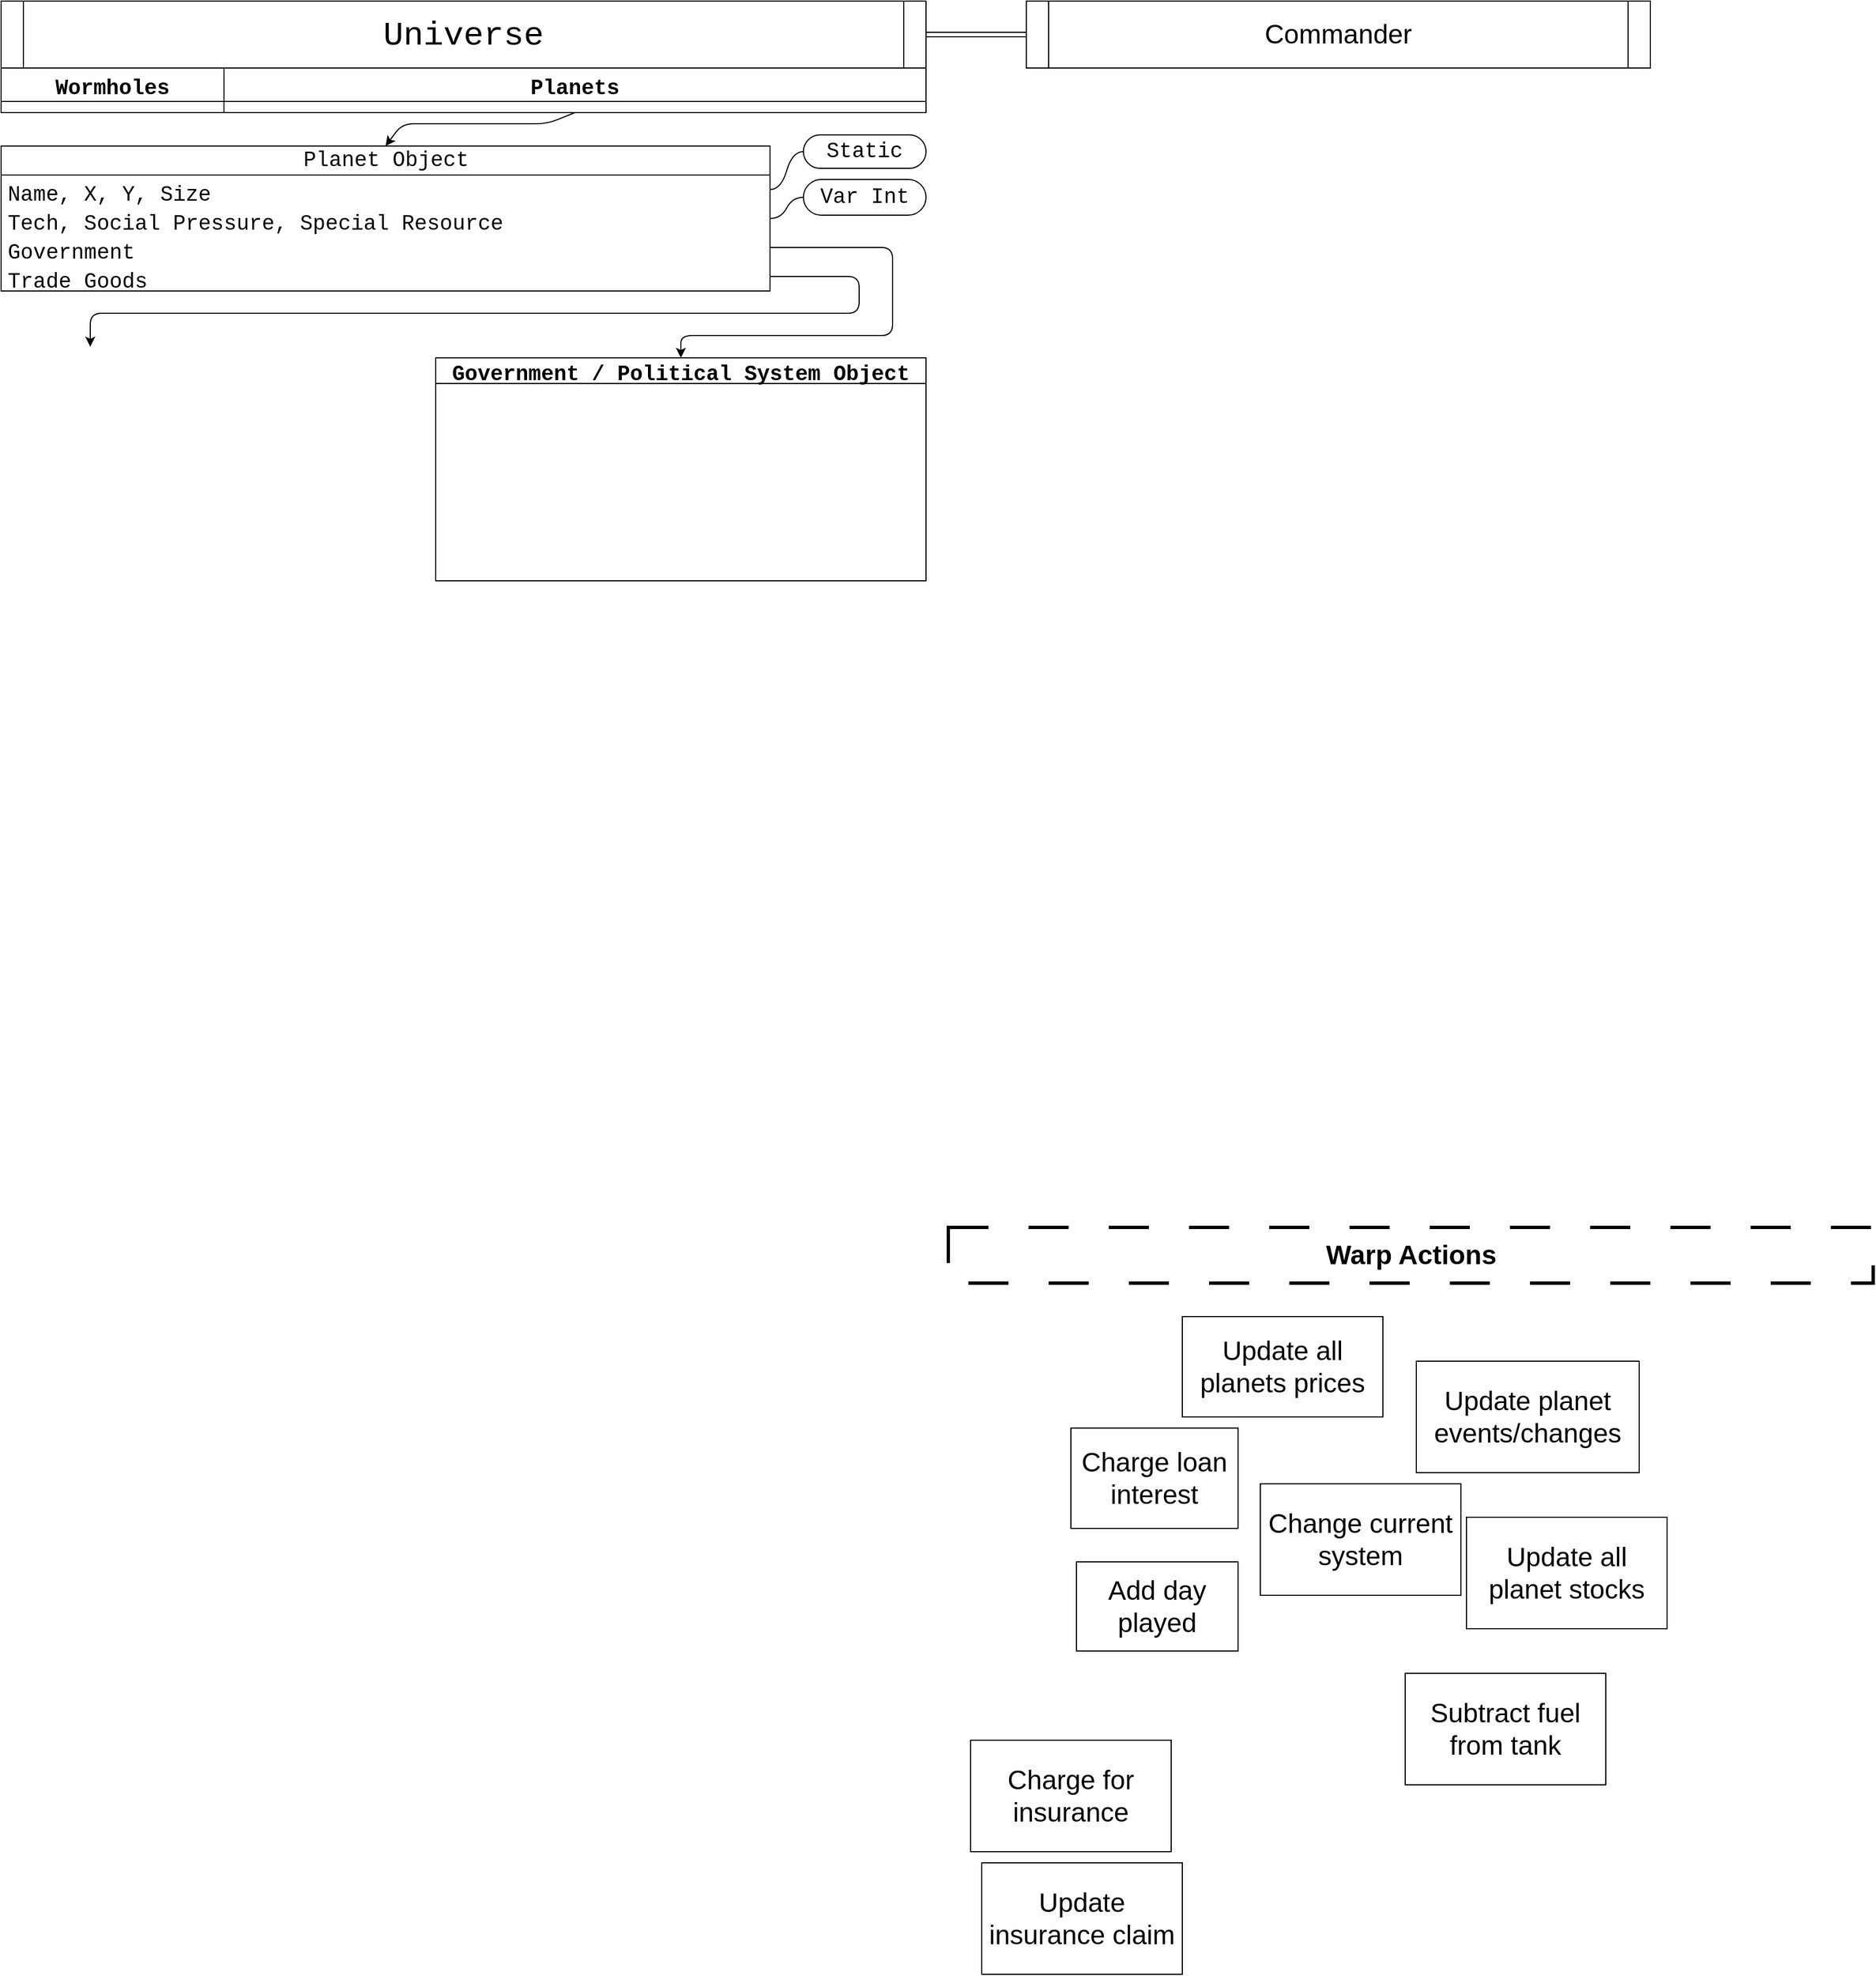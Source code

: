 <mxfile>
    <diagram id="MHgG_1ywKcmWRNOXNOMy" name="Game Logic Heirarchy">
        <mxGraphModel dx="866" dy="618" grid="1" gridSize="10" guides="1" tooltips="1" connect="1" arrows="1" fold="1" page="1" pageScale="1" pageWidth="850" pageHeight="1100" math="0" shadow="0">
            <root>
                <mxCell id="0"/>
                <mxCell id="1" parent="0"/>
                <mxCell id="22" value="" style="edgeStyle=none;html=1;shape=link;entryX=0;entryY=0.5;entryDx=0;entryDy=0;" parent="1" target="23" edge="1">
                    <mxGeometry relative="1" as="geometry">
                        <mxPoint x="830" y="40" as="sourcePoint"/>
                        <mxPoint x="1170" y="40" as="targetPoint"/>
                    </mxGeometry>
                </mxCell>
                <mxCell id="2" value="Universe" style="shape=process;whiteSpace=wrap;html=1;backgroundOutline=1;size=0.024;fontSize=30;fontFamily=Courier New;" parent="1" vertex="1">
                    <mxGeometry x="10" y="10" width="830" height="60" as="geometry"/>
                </mxCell>
                <mxCell id="3" value="Wormholes" style="swimlane;fontFamily=Courier New;fontSize=19;startSize=30;" parent="1" vertex="1">
                    <mxGeometry x="10" y="70" width="200" height="40" as="geometry"/>
                </mxCell>
                <mxCell id="17" style="edgeStyle=none;html=1;exitX=0.5;exitY=1;exitDx=0;exitDy=0;fontFamily=Courier New;fontSize=19;entryX=0.5;entryY=0;entryDx=0;entryDy=0;" parent="1" source="8" target="9" edge="1">
                    <mxGeometry relative="1" as="geometry">
                        <mxPoint x="520" y="130" as="targetPoint"/>
                        <Array as="points">
                            <mxPoint x="500" y="120"/>
                            <mxPoint x="370" y="120"/>
                        </Array>
                    </mxGeometry>
                </mxCell>
                <mxCell id="8" value="Planets" style="swimlane;fontFamily=Courier New;fontSize=19;startSize=30;" parent="1" vertex="1">
                    <mxGeometry x="210" y="70" width="630" height="40" as="geometry"/>
                </mxCell>
                <mxCell id="9" value="Planet Object" style="swimlane;fontStyle=0;childLayout=stackLayout;horizontal=1;startSize=26;fillColor=none;horizontalStack=0;resizeParent=1;resizeParentMax=0;resizeLast=0;collapsible=1;marginBottom=0;html=1;fontFamily=Courier New;fontSize=19;" parent="1" vertex="1">
                    <mxGeometry x="10" y="140" width="690" height="130" as="geometry"/>
                </mxCell>
                <mxCell id="10" value="Name, X, Y, Size" style="text;strokeColor=none;fillColor=none;align=left;verticalAlign=top;spacingLeft=4;spacingRight=4;overflow=hidden;rotatable=0;points=[[0,0.5],[1,0.5]];portConstraint=eastwest;whiteSpace=wrap;html=1;fontFamily=Courier New;fontSize=19;" parent="9" vertex="1">
                    <mxGeometry y="26" width="690" height="26" as="geometry"/>
                </mxCell>
                <mxCell id="11" value="Tech, Social Pressure, Special Resource" style="text;strokeColor=none;fillColor=none;align=left;verticalAlign=top;spacingLeft=4;spacingRight=4;overflow=hidden;rotatable=0;points=[[0,0.5],[1,0.5]];portConstraint=eastwest;whiteSpace=wrap;html=1;fontFamily=Courier New;fontSize=19;" parent="9" vertex="1">
                    <mxGeometry y="52" width="690" height="26" as="geometry"/>
                </mxCell>
                <mxCell id="12" value="Government" style="text;strokeColor=none;fillColor=none;align=left;verticalAlign=top;spacingLeft=4;spacingRight=4;overflow=hidden;rotatable=0;points=[[0,0.5],[1,0.5]];portConstraint=eastwest;whiteSpace=wrap;html=1;fontFamily=Courier New;fontSize=19;" parent="9" vertex="1">
                    <mxGeometry y="78" width="690" height="26" as="geometry"/>
                </mxCell>
                <mxCell id="20" value="Trade Goods" style="text;strokeColor=none;fillColor=none;align=left;verticalAlign=top;spacingLeft=4;spacingRight=4;overflow=hidden;rotatable=0;points=[[0,0.5],[1,0.5]];portConstraint=eastwest;whiteSpace=wrap;html=1;fontFamily=Courier New;fontSize=19;" parent="9" vertex="1">
                    <mxGeometry y="104" width="690" height="26" as="geometry"/>
                </mxCell>
                <mxCell id="13" value="Static" style="whiteSpace=wrap;html=1;rounded=1;arcSize=50;align=center;verticalAlign=middle;strokeWidth=1;autosize=1;spacing=4;treeFolding=1;treeMoving=1;newEdgeStyle={&quot;edgeStyle&quot;:&quot;entityRelationEdgeStyle&quot;,&quot;startArrow&quot;:&quot;none&quot;,&quot;endArrow&quot;:&quot;none&quot;,&quot;segment&quot;:10,&quot;curved&quot;:1,&quot;sourcePerimeterSpacing&quot;:0,&quot;targetPerimeterSpacing&quot;:0};fontFamily=Courier New;fontSize=19;" parent="1" vertex="1">
                    <mxGeometry x="730" y="130" width="110" height="30" as="geometry"/>
                </mxCell>
                <mxCell id="14" value="" style="edgeStyle=entityRelationEdgeStyle;startArrow=none;endArrow=none;segment=10;curved=1;sourcePerimeterSpacing=0;targetPerimeterSpacing=0;fontFamily=Courier New;fontSize=19;exitX=1;exitY=0.5;exitDx=0;exitDy=0;" parent="1" source="10" target="13" edge="1">
                    <mxGeometry relative="1" as="geometry">
                        <mxPoint x="695" y="177" as="sourcePoint"/>
                    </mxGeometry>
                </mxCell>
                <mxCell id="16" value="" style="edgeStyle=entityRelationEdgeStyle;html=1;startArrow=none;endArrow=none;segment=10;curved=1;sourcePerimeterSpacing=0;targetPerimeterSpacing=0;fontFamily=Courier New;fontSize=19;entryX=1;entryY=0.5;entryDx=0;entryDy=0;" parent="1" source="15" target="11" edge="1">
                    <mxGeometry relative="1" as="geometry"/>
                </mxCell>
                <mxCell id="15" value="Var Int" style="whiteSpace=wrap;html=1;rounded=1;arcSize=50;align=center;verticalAlign=middle;strokeWidth=1;autosize=1;spacing=4;treeFolding=1;treeMoving=1;newEdgeStyle={&quot;edgeStyle&quot;:&quot;entityRelationEdgeStyle&quot;,&quot;startArrow&quot;:&quot;none&quot;,&quot;endArrow&quot;:&quot;none&quot;,&quot;segment&quot;:10,&quot;curved&quot;:1,&quot;sourcePerimeterSpacing&quot;:0,&quot;targetPerimeterSpacing&quot;:0};fontFamily=Courier New;fontSize=19;" parent="1" vertex="1">
                    <mxGeometry x="730" y="170" width="110" height="32" as="geometry"/>
                </mxCell>
                <mxCell id="18" value="Government / Political System Object" style="swimlane;fontFamily=Courier New;fontSize=19;" parent="1" vertex="1">
                    <mxGeometry x="400" y="330" width="440" height="200" as="geometry"/>
                </mxCell>
                <mxCell id="23" value="Commander" style="shape=process;whiteSpace=wrap;html=1;backgroundOutline=1;size=0.036;fontSize=24;" parent="1" vertex="1">
                    <mxGeometry x="930" y="10" width="560" height="60" as="geometry"/>
                </mxCell>
                <mxCell id="35" value="Warp Actions" style="text;strokeColor=default;fillColor=none;html=1;fontSize=24;fontStyle=1;verticalAlign=middle;align=center;dashed=1;dashPattern=12 12;strokeWidth=3;" parent="1" vertex="1">
                    <mxGeometry x="860" y="1110" width="830" height="50" as="geometry"/>
                </mxCell>
                <mxCell id="40" value="Change current system" style="rounded=0;whiteSpace=wrap;html=1;fontSize=24;" parent="1" vertex="1">
                    <mxGeometry x="1140" y="1340" width="180" height="100" as="geometry"/>
                </mxCell>
                <mxCell id="47" value="Update insurance claim" style="rounded=0;whiteSpace=wrap;html=1;fontSize=24;" parent="1" vertex="1">
                    <mxGeometry x="890" y="1680" width="180" height="100" as="geometry"/>
                </mxCell>
                <mxCell id="48" value="Charge for insurance" style="rounded=0;whiteSpace=wrap;html=1;fontSize=24;" parent="1" vertex="1">
                    <mxGeometry x="880" y="1570" width="180" height="100" as="geometry"/>
                </mxCell>
                <mxCell id="49" value="Subtract fuel from tank" style="rounded=0;whiteSpace=wrap;html=1;fontSize=24;" parent="1" vertex="1">
                    <mxGeometry x="1270" y="1510" width="180" height="100" as="geometry"/>
                </mxCell>
                <mxCell id="41" value="Charge loan interest" style="rounded=0;whiteSpace=wrap;html=1;fontSize=24;" parent="1" vertex="1">
                    <mxGeometry x="970" y="1290" width="150" height="90" as="geometry"/>
                </mxCell>
                <mxCell id="42" value="Add day played" style="rounded=0;whiteSpace=wrap;html=1;fontSize=24;" parent="1" vertex="1">
                    <mxGeometry x="975" y="1410" width="145" height="80" as="geometry"/>
                </mxCell>
                <mxCell id="43" value="Update all planets prices" style="rounded=0;whiteSpace=wrap;html=1;fontSize=24;" parent="1" vertex="1">
                    <mxGeometry x="1070" y="1190" width="180" height="90" as="geometry"/>
                </mxCell>
                <mxCell id="44" value="Update all planet stocks" style="rounded=0;whiteSpace=wrap;html=1;fontSize=24;" parent="1" vertex="1">
                    <mxGeometry x="1325" y="1370" width="180" height="100" as="geometry"/>
                </mxCell>
                <mxCell id="45" value="Update planet events/changes" style="rounded=0;whiteSpace=wrap;html=1;fontSize=24;" parent="1" vertex="1">
                    <mxGeometry x="1280" y="1230" width="200" height="100" as="geometry"/>
                </mxCell>
                <mxCell id="50" style="edgeStyle=none;html=1;exitX=1;exitY=0.5;exitDx=0;exitDy=0;entryX=0.5;entryY=0;entryDx=0;entryDy=0;fontSize=24;" parent="1" source="12" target="18" edge="1">
                    <mxGeometry relative="1" as="geometry">
                        <Array as="points">
                            <mxPoint x="810" y="231"/>
                            <mxPoint x="810" y="310"/>
                            <mxPoint x="620" y="310"/>
                        </Array>
                    </mxGeometry>
                </mxCell>
                <mxCell id="51" style="edgeStyle=none;html=1;exitX=1;exitY=0.5;exitDx=0;exitDy=0;fontSize=24;" parent="1" source="20" edge="1">
                    <mxGeometry relative="1" as="geometry">
                        <mxPoint x="90" y="320" as="targetPoint"/>
                        <Array as="points">
                            <mxPoint x="780" y="257"/>
                            <mxPoint x="780" y="290"/>
                            <mxPoint x="90" y="290"/>
                        </Array>
                    </mxGeometry>
                </mxCell>
            </root>
        </mxGraphModel>
    </diagram>
    <diagram id="iz4vHOTl2idNePC7w-vi" name="TKinter Loop Ideas">
        <mxGraphModel dx="866" dy="618" grid="1" gridSize="10" guides="1" tooltips="1" connect="1" arrows="1" fold="1" page="1" pageScale="1" pageWidth="850" pageHeight="1100" math="0" shadow="0">
            <root>
                <mxCell id="0"/>
                <mxCell id="1" parent="0"/>
                <mxCell id="EO7PyRb0VE1PsmMynTPy-1" value="&lt;h1&gt;Main Loop Thing?&lt;/h1&gt;&lt;div&gt;Need a way to hand off the drawing of widgets depending on which screen should be presented&lt;/div&gt;&lt;div&gt;&lt;br&gt;&lt;/div&gt;" style="text;html=1;strokeColor=none;fillColor=none;spacing=5;spacingTop=-20;whiteSpace=wrap;overflow=hidden;rounded=0;" vertex="1" parent="1">
                    <mxGeometry x="10" y="10" width="260" height="100" as="geometry"/>
                </mxCell>
                <mxCell id="EO7PyRb0VE1PsmMynTPy-5" style="edgeStyle=none;html=1;exitX=1;exitY=0.5;exitDx=0;exitDy=0;entryX=0;entryY=0.5;entryDx=0;entryDy=0;rounded=0;" edge="1" parent="1" source="EO7PyRb0VE1PsmMynTPy-2" target="EO7PyRb0VE1PsmMynTPy-4">
                    <mxGeometry relative="1" as="geometry"/>
                </mxCell>
                <mxCell id="EO7PyRb0VE1PsmMynTPy-2" value="Launch app" style="rounded=0;whiteSpace=wrap;html=1;" vertex="1" parent="1">
                    <mxGeometry x="40" y="125" width="90" height="30" as="geometry"/>
                </mxCell>
                <mxCell id="EO7PyRb0VE1PsmMynTPy-11" style="edgeStyle=none;html=1;exitX=0.5;exitY=1;exitDx=0;exitDy=0;entryX=0.5;entryY=0;entryDx=0;entryDy=0;rounded=0;" edge="1" parent="1" source="EO7PyRb0VE1PsmMynTPy-3" target="EO7PyRb0VE1PsmMynTPy-6">
                    <mxGeometry relative="1" as="geometry"/>
                </mxCell>
                <mxCell id="EO7PyRb0VE1PsmMynTPy-3" value="Splash" style="rounded=0;whiteSpace=wrap;html=1;" vertex="1" parent="1">
                    <mxGeometry x="365" y="200" width="250" height="30" as="geometry"/>
                </mxCell>
                <mxCell id="EO7PyRb0VE1PsmMynTPy-31" style="edgeStyle=none;html=1;exitX=0;exitY=0.5;exitDx=0;exitDy=0;entryX=0.5;entryY=0;entryDx=0;entryDy=0;startArrow=none;startFill=0;endArrow=classic;endFill=1;" edge="1" parent="1" source="EO7PyRb0VE1PsmMynTPy-6" target="EO7PyRb0VE1PsmMynTPy-12">
                    <mxGeometry relative="1" as="geometry">
                        <Array as="points">
                            <mxPoint x="140" y="265"/>
                        </Array>
                    </mxGeometry>
                </mxCell>
                <mxCell id="EO7PyRb0VE1PsmMynTPy-6" value="Create Char" style="rounded=0;whiteSpace=wrap;html=1;" vertex="1" parent="1">
                    <mxGeometry x="365" y="250" width="250" height="30" as="geometry"/>
                </mxCell>
                <mxCell id="EO7PyRb0VE1PsmMynTPy-10" style="edgeStyle=none;html=1;exitX=0.5;exitY=1;exitDx=0;exitDy=0;entryX=0.5;entryY=0;entryDx=0;entryDy=0;rounded=0;" edge="1" parent="1" source="EO7PyRb0VE1PsmMynTPy-4" target="EO7PyRb0VE1PsmMynTPy-3">
                    <mxGeometry relative="1" as="geometry"/>
                </mxCell>
                <mxCell id="EO7PyRb0VE1PsmMynTPy-4" value="Build Main Window" style="shape=process;whiteSpace=wrap;html=1;backgroundOutline=1;size=0.031;rounded=0;" vertex="1" parent="1">
                    <mxGeometry x="170" y="110" width="640" height="60" as="geometry"/>
                </mxCell>
                <mxCell id="EO7PyRb0VE1PsmMynTPy-8" value="States&lt;br&gt;&lt;br&gt;1&lt;br&gt;2&lt;br&gt;3&lt;br&gt;4&lt;br&gt;5&lt;br&gt;6&lt;br&gt;7&lt;br&gt;...&lt;br&gt;99" style="shape=cylinder3;whiteSpace=wrap;html=1;boundedLbl=1;backgroundOutline=1;size=15;rounded=0;" vertex="1" parent="1">
                    <mxGeometry x="170" y="370" width="60" height="210" as="geometry"/>
                </mxCell>
                <mxCell id="EO7PyRb0VE1PsmMynTPy-9" value="Screen Object" style="swimlane;whiteSpace=wrap;html=1;rounded=0;" vertex="1" parent="1">
                    <mxGeometry x="370" y="320" width="440" height="260" as="geometry">
                        <mxRectangle x="360" y="320" width="120" height="30" as="alternateBounds"/>
                    </mxGeometry>
                </mxCell>
                <mxCell id="EO7PyRb0VE1PsmMynTPy-7" value="Build widgets" style="rounded=0;whiteSpace=wrap;html=1;" vertex="1" parent="EO7PyRb0VE1PsmMynTPy-9">
                    <mxGeometry x="30" y="50" width="90" height="30" as="geometry"/>
                </mxCell>
                <mxCell id="EO7PyRb0VE1PsmMynTPy-14" value="Raise new gamestate" style="rounded=0;whiteSpace=wrap;html=1;" vertex="1" parent="EO7PyRb0VE1PsmMynTPy-9">
                    <mxGeometry x="350" y="230" width="90" height="30" as="geometry"/>
                </mxCell>
                <mxCell id="EO7PyRb0VE1PsmMynTPy-19" style="edgeStyle=none;html=1;exitX=0.75;exitY=1;exitDx=0;exitDy=0;entryX=0;entryY=0.5;entryDx=0;entryDy=0;" edge="1" parent="1" source="EO7PyRb0VE1PsmMynTPy-12" target="EO7PyRb0VE1PsmMynTPy-20">
                    <mxGeometry relative="1" as="geometry">
                        <mxPoint x="350" y="340" as="targetPoint"/>
                    </mxGeometry>
                </mxCell>
                <mxCell id="EO7PyRb0VE1PsmMynTPy-12" value="While loop running" style="shape=step;perimeter=stepPerimeter;whiteSpace=wrap;html=1;fixedSize=1;rounded=0;" vertex="1" parent="1">
                    <mxGeometry x="65" y="300" width="150" height="40" as="geometry"/>
                </mxCell>
                <mxCell id="EO7PyRb0VE1PsmMynTPy-15" style="edgeStyle=none;html=1;exitX=0.5;exitY=1;exitDx=0;exitDy=0;entryX=1;entryY=0.5;entryDx=0;entryDy=0;" edge="1" parent="1" source="EO7PyRb0VE1PsmMynTPy-14" target="EO7PyRb0VE1PsmMynTPy-22">
                    <mxGeometry relative="1" as="geometry">
                        <mxPoint x="200" y="680" as="targetPoint"/>
                        <Array as="points">
                            <mxPoint x="765" y="640"/>
                        </Array>
                    </mxGeometry>
                </mxCell>
                <mxCell id="EO7PyRb0VE1PsmMynTPy-21" style="edgeStyle=none;html=1;exitX=1;exitY=0.5;exitDx=0;exitDy=0;entryX=0;entryY=0.25;entryDx=0;entryDy=0;" edge="1" parent="1" source="EO7PyRb0VE1PsmMynTPy-20" target="EO7PyRb0VE1PsmMynTPy-9">
                    <mxGeometry relative="1" as="geometry"/>
                </mxCell>
                <mxCell id="EO7PyRb0VE1PsmMynTPy-20" value="Activate Screen" style="rhombus;whiteSpace=wrap;html=1;" vertex="1" parent="1">
                    <mxGeometry x="260" y="300" width="80" height="80" as="geometry"/>
                </mxCell>
                <mxCell id="EO7PyRb0VE1PsmMynTPy-23" style="html=1;exitX=0.5;exitY=0;exitDx=0;exitDy=0;entryX=0.5;entryY=1;entryDx=0;entryDy=0;entryPerimeter=0;startArrow=oval;startFill=0;endArrow=oval;endFill=1;" edge="1" parent="1" source="EO7PyRb0VE1PsmMynTPy-22" target="EO7PyRb0VE1PsmMynTPy-8">
                    <mxGeometry relative="1" as="geometry"/>
                </mxCell>
                <mxCell id="EO7PyRb0VE1PsmMynTPy-28" style="edgeStyle=none;html=1;exitX=0;exitY=0.5;exitDx=0;exitDy=0;entryX=1;entryY=0.5;entryDx=0;entryDy=0;startArrow=none;startFill=0;endArrow=classic;endFill=1;" edge="1" parent="1" source="EO7PyRb0VE1PsmMynTPy-22" target="EO7PyRb0VE1PsmMynTPy-26">
                    <mxGeometry relative="1" as="geometry"/>
                </mxCell>
                <mxCell id="EO7PyRb0VE1PsmMynTPy-22" value="Lookup state" style="rhombus;whiteSpace=wrap;html=1;" vertex="1" parent="1">
                    <mxGeometry x="160" y="600" width="80" height="80" as="geometry"/>
                </mxCell>
                <mxCell id="EO7PyRb0VE1PsmMynTPy-29" style="edgeStyle=none;html=1;exitX=0.5;exitY=0;exitDx=0;exitDy=0;entryX=0.5;entryY=1;entryDx=0;entryDy=0;startArrow=none;startFill=0;endArrow=classic;endFill=1;" edge="1" parent="1" source="EO7PyRb0VE1PsmMynTPy-26" target="EO7PyRb0VE1PsmMynTPy-27">
                    <mxGeometry relative="1" as="geometry"/>
                </mxCell>
                <mxCell id="EO7PyRb0VE1PsmMynTPy-26" value="Forget existing widgets" style="rhombus;whiteSpace=wrap;html=1;" vertex="1" parent="1">
                    <mxGeometry x="10" y="600" width="80" height="80" as="geometry"/>
                </mxCell>
                <mxCell id="EO7PyRb0VE1PsmMynTPy-30" style="edgeStyle=none;html=1;exitX=0.5;exitY=0;exitDx=0;exitDy=0;entryX=0.25;entryY=1;entryDx=0;entryDy=0;startArrow=none;startFill=0;endArrow=classic;endFill=1;" edge="1" parent="1" source="EO7PyRb0VE1PsmMynTPy-27" target="EO7PyRb0VE1PsmMynTPy-12">
                    <mxGeometry relative="1" as="geometry">
                        <Array as="points">
                            <mxPoint x="50" y="340"/>
                        </Array>
                    </mxGeometry>
                </mxCell>
                <mxCell id="EO7PyRb0VE1PsmMynTPy-27" value="Set new screen" style="rhombus;whiteSpace=wrap;html=1;" vertex="1" parent="1">
                    <mxGeometry x="10" y="380" width="80" height="80" as="geometry"/>
                </mxCell>
            </root>
        </mxGraphModel>
    </diagram>
</mxfile>